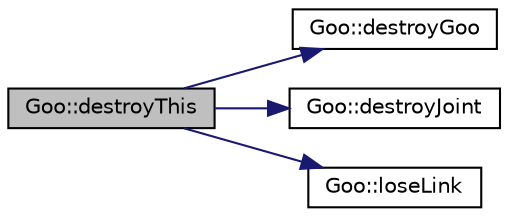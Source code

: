 digraph G
{
  edge [fontname="Helvetica",fontsize="10",labelfontname="Helvetica",labelfontsize="10"];
  node [fontname="Helvetica",fontsize="10",shape=record];
  rankdir="LR";
  Node1 [label="Goo::destroyThis",height=0.2,width=0.4,color="black", fillcolor="grey75", style="filled" fontcolor="black"];
  Node1 -> Node2 [color="midnightblue",fontsize="10",style="solid",fontname="Helvetica"];
  Node2 [label="Goo::destroyGoo",height=0.2,width=0.4,color="black", fillcolor="white", style="filled",URL="$classGoo.html#a3c1f204e1566566727846c20ea23e726"];
  Node1 -> Node3 [color="midnightblue",fontsize="10",style="solid",fontname="Helvetica"];
  Node3 [label="Goo::destroyJoint",height=0.2,width=0.4,color="black", fillcolor="white", style="filled",URL="$classGoo.html#a8cf2277a2304fa038a56edddee704966"];
  Node1 -> Node4 [color="midnightblue",fontsize="10",style="solid",fontname="Helvetica"];
  Node4 [label="Goo::loseLink",height=0.2,width=0.4,color="black", fillcolor="white", style="filled",URL="$classGoo.html#a8dbb600f747f7e1bd4bc47629cbc9ec9"];
}
